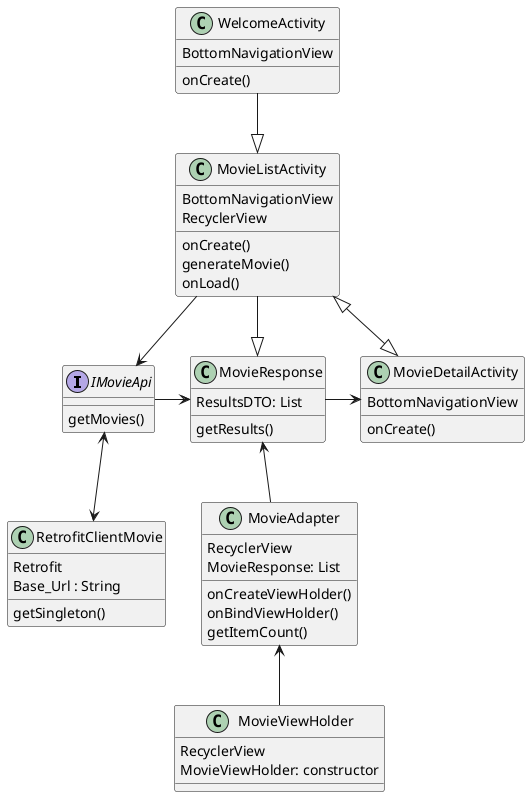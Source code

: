 @startuml
'https://plantuml.com/class-diagram

interface IMovieApi

WelcomeActivity --|> MovieListActivity
MovieListActivity --> IMovieApi
MovieListActivity --|> MovieResponse
IMovieApi -> MovieResponse
MovieResponse -> MovieDetailActivity
MovieResponse <-- MovieAdapter
MovieAdapter <-- MovieViewHolder

IMovieApi <--> RetrofitClientMovie
MovieListActivity <|--|> MovieDetailActivity

interface IMovieApi {
getMovies()
}

class RetrofitClientMovie {
Retrofit
Base_Url : String
getSingleton()
}

class WelcomeActivity {
BottomNavigationView
onCreate()
}

class MovieDetailActivity {
BottomNavigationView
onCreate()
}

class MovieResponse {
ResultsDTO: List
getResults()
}

class MovieAdapter {
RecyclerView
MovieResponse: List
onCreateViewHolder()
onBindViewHolder()
getItemCount()
}

class MovieViewHolder {
RecyclerView
MovieViewHolder: constructor
}

class MovieListActivity {
BottomNavigationView
RecyclerView
onCreate()
generateMovie()
onLoad()
}

@enduml